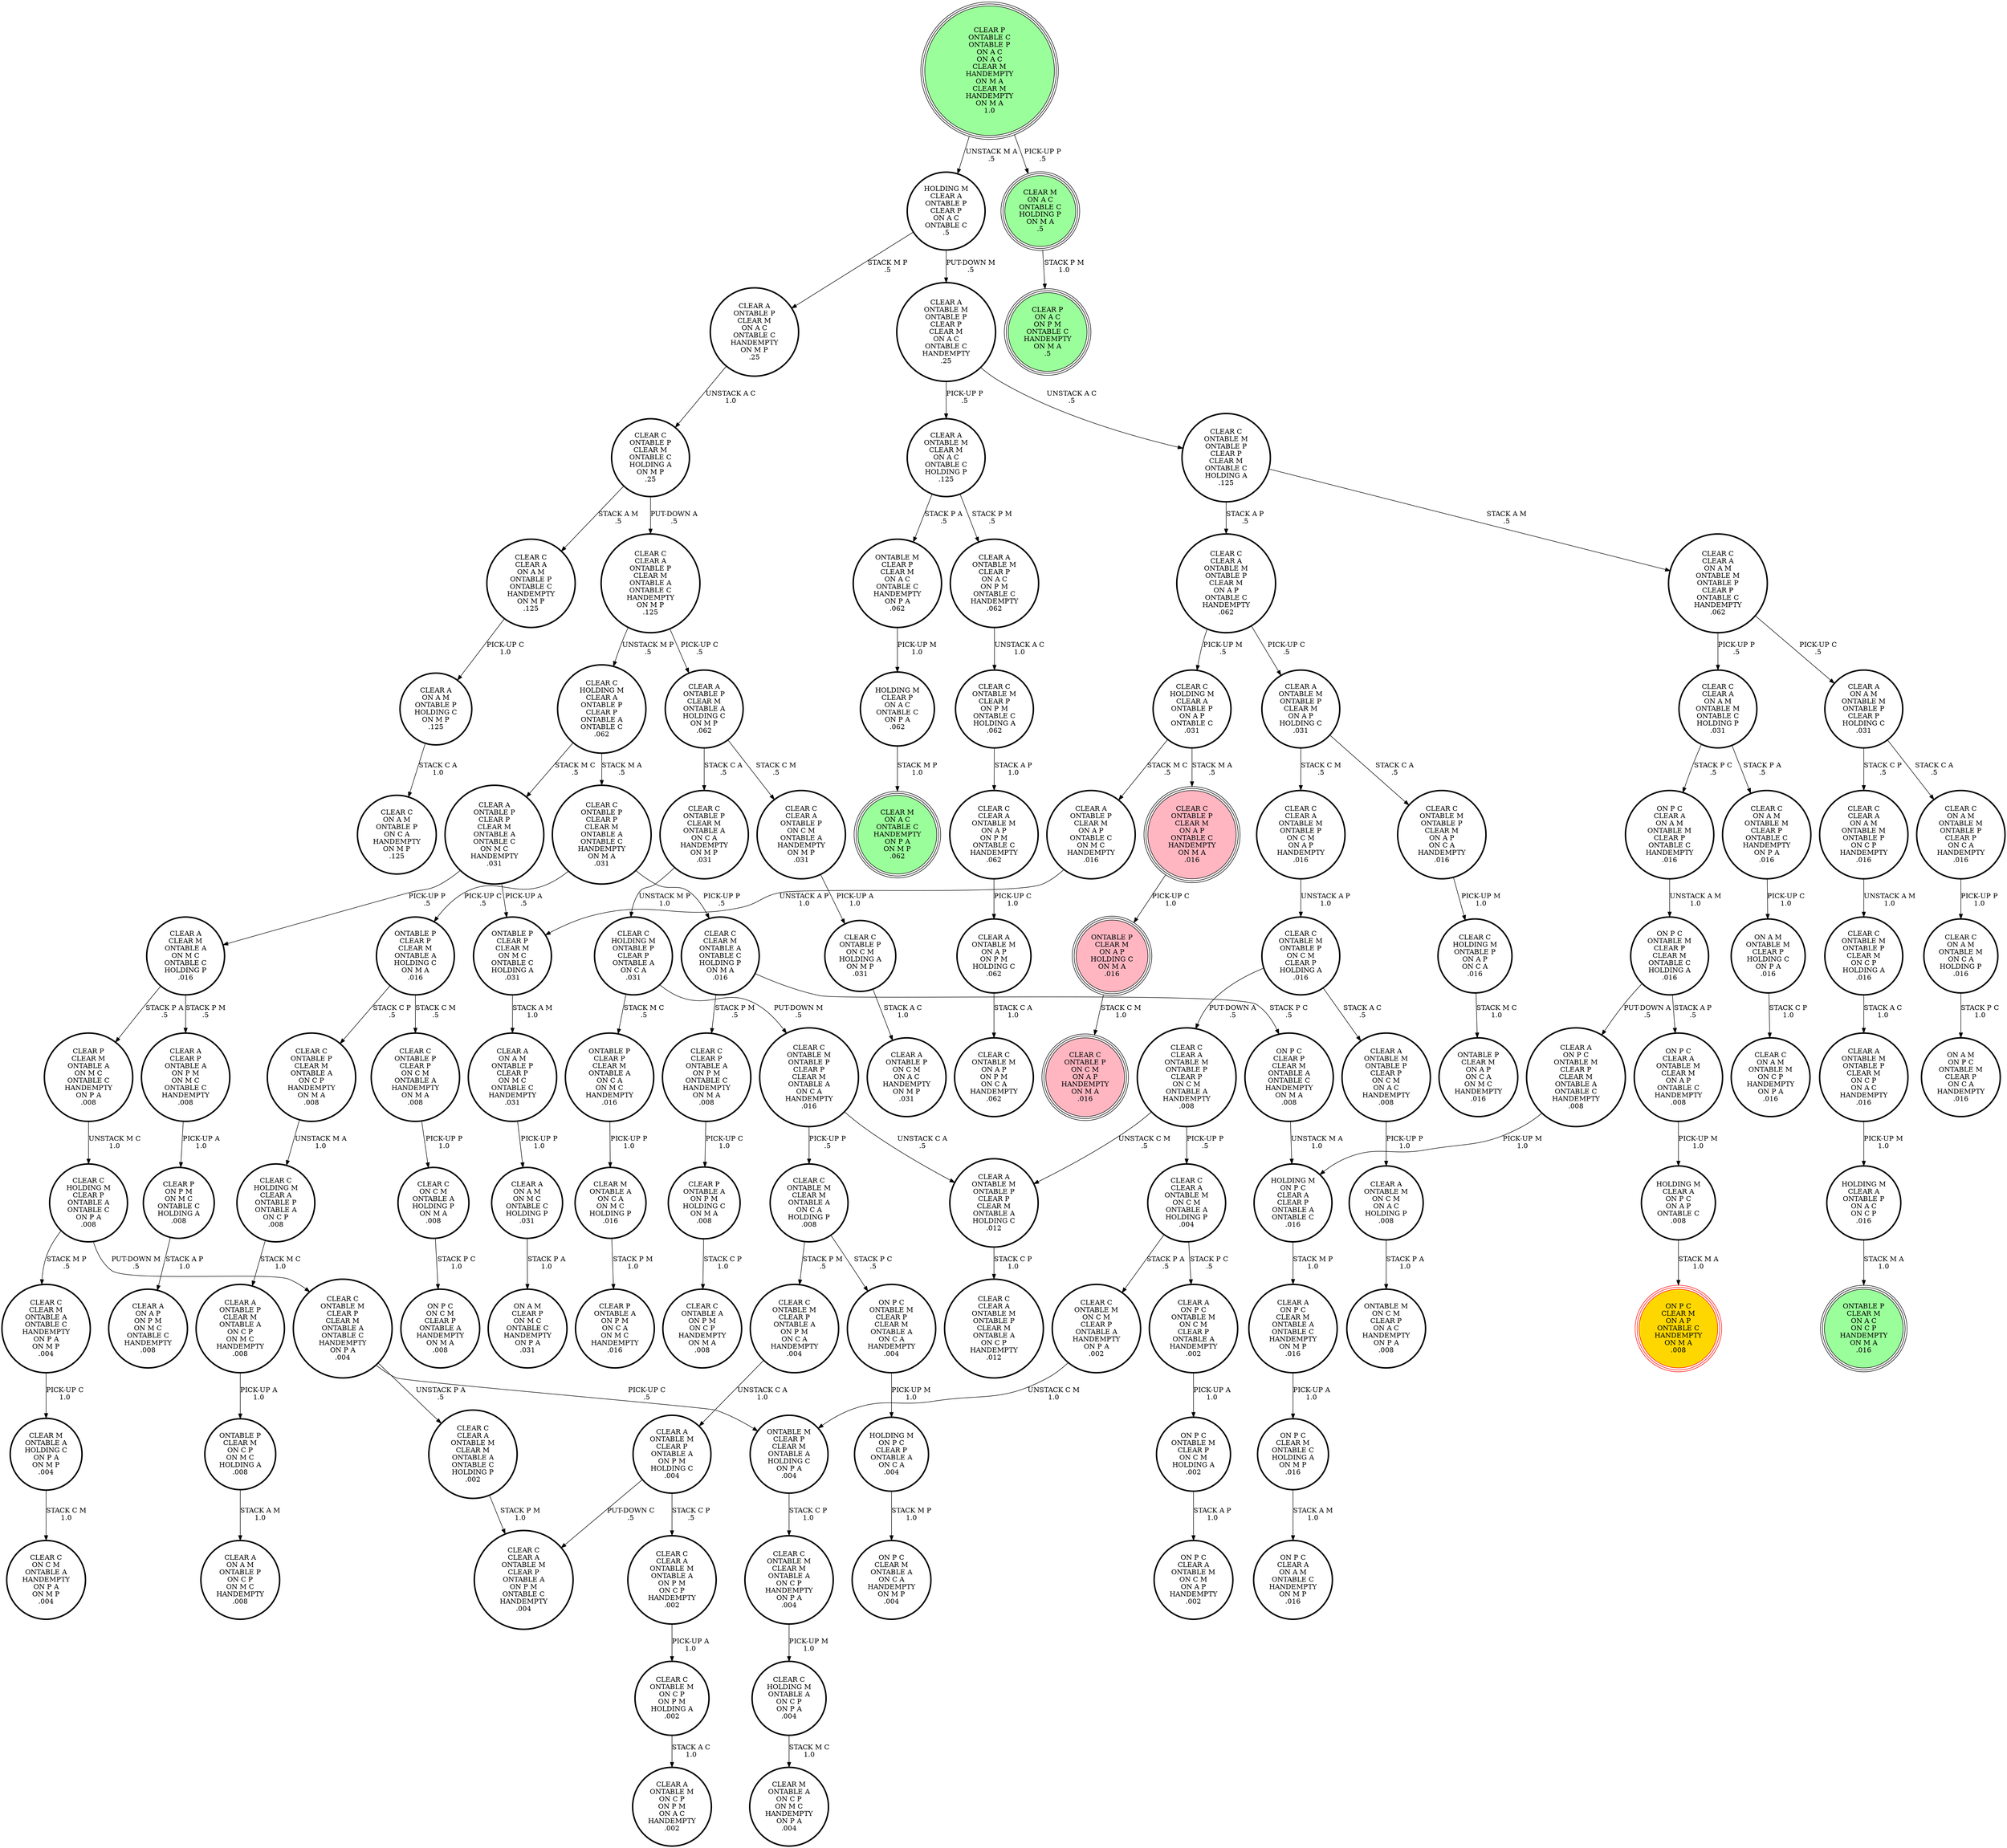 digraph {
"CLEAR C\nONTABLE M\nONTABLE P\nCLEAR P\nCLEAR M\nONTABLE C\nHOLDING A\n.125\n" -> "CLEAR C\nCLEAR A\nONTABLE M\nONTABLE P\nCLEAR M\nON A P\nONTABLE C\nHANDEMPTY\n.062\n"[label="STACK A P\n.5\n"];
"CLEAR C\nONTABLE M\nONTABLE P\nCLEAR P\nCLEAR M\nONTABLE C\nHOLDING A\n.125\n" -> "CLEAR C\nCLEAR A\nON A M\nONTABLE M\nONTABLE P\nCLEAR P\nONTABLE C\nHANDEMPTY\n.062\n"[label="STACK A M\n.5\n"];
"CLEAR C\nON A M\nONTABLE M\nCLEAR P\nONTABLE C\nHANDEMPTY\nON P A\n.016\n" -> "ON A M\nONTABLE M\nCLEAR P\nHOLDING C\nON P A\n.016\n"[label="PICK-UP C\n1.0\n"];
"CLEAR A\nONTABLE P\nCLEAR M\nONTABLE A\nHOLDING C\nON M P\n.062\n" -> "CLEAR C\nCLEAR A\nONTABLE P\nON C M\nONTABLE A\nHANDEMPTY\nON M P\n.031\n"[label="STACK C M\n.5\n"];
"CLEAR A\nONTABLE P\nCLEAR M\nONTABLE A\nHOLDING C\nON M P\n.062\n" -> "CLEAR C\nONTABLE P\nCLEAR M\nONTABLE A\nON C A\nHANDEMPTY\nON M P\n.031\n"[label="STACK C A\n.5\n"];
"CLEAR A\nON P C\nONTABLE M\nCLEAR P\nCLEAR M\nONTABLE A\nONTABLE C\nHANDEMPTY\n.008\n" -> "HOLDING M\nON P C\nCLEAR A\nCLEAR P\nONTABLE A\nONTABLE C\n.016\n"[label="PICK-UP M\n1.0\n"];
"CLEAR A\nON P C\nONTABLE M\nON C M\nCLEAR P\nONTABLE A\nHANDEMPTY\n.002\n" -> "ON P C\nONTABLE M\nCLEAR P\nON C M\nHOLDING A\n.002\n"[label="PICK-UP A\n1.0\n"];
"CLEAR C\nON A M\nONTABLE M\nON C A\nHOLDING P\n.016\n" -> "ON A M\nON P C\nONTABLE M\nCLEAR P\nON C A\nHANDEMPTY\n.016\n"[label="STACK P C\n1.0\n"];
"CLEAR C\nONTABLE M\nON C M\nCLEAR P\nONTABLE A\nHANDEMPTY\nON P A\n.002\n" -> "ONTABLE M\nCLEAR P\nCLEAR M\nONTABLE A\nHOLDING C\nON P A\n.004\n"[label="UNSTACK C M\n1.0\n"];
"CLEAR A\nONTABLE M\nONTABLE P\nCLEAR P\nCLEAR M\nON A C\nONTABLE C\nHANDEMPTY\n.25\n" -> "CLEAR C\nONTABLE M\nONTABLE P\nCLEAR P\nCLEAR M\nONTABLE C\nHOLDING A\n.125\n"[label="UNSTACK A C\n.5\n"];
"CLEAR A\nONTABLE M\nONTABLE P\nCLEAR P\nCLEAR M\nON A C\nONTABLE C\nHANDEMPTY\n.25\n" -> "CLEAR A\nONTABLE M\nCLEAR M\nON A C\nONTABLE C\nHOLDING P\n.125\n"[label="PICK-UP P\n.5\n"];
"ON A M\nONTABLE M\nCLEAR P\nHOLDING C\nON P A\n.016\n" -> "CLEAR C\nON A M\nONTABLE M\nON C P\nHANDEMPTY\nON P A\n.016\n"[label="STACK C P\n1.0\n"];
"CLEAR A\nON A M\nONTABLE P\nHOLDING C\nON M P\n.125\n" -> "CLEAR C\nON A M\nONTABLE P\nON C A\nHANDEMPTY\nON M P\n.125\n"[label="STACK C A\n1.0\n"];
"ONTABLE P\nCLEAR P\nCLEAR M\nON M C\nONTABLE C\nHOLDING A\n.031\n" -> "CLEAR A\nON A M\nONTABLE P\nCLEAR P\nON M C\nONTABLE C\nHANDEMPTY\n.031\n"[label="STACK A M\n1.0\n"];
"ON P C\nCLEAR A\nONTABLE M\nCLEAR M\nON A P\nONTABLE C\nHANDEMPTY\n.008\n" -> "HOLDING M\nCLEAR A\nON P C\nON A P\nONTABLE C\n.008\n"[label="PICK-UP M\n1.0\n"];
"ONTABLE P\nCLEAR P\nCLEAR M\nONTABLE A\nHOLDING C\nON M A\n.016\n" -> "CLEAR C\nONTABLE P\nCLEAR M\nONTABLE A\nON C P\nHANDEMPTY\nON M A\n.008\n"[label="STACK C P\n.5\n"];
"ONTABLE P\nCLEAR P\nCLEAR M\nONTABLE A\nHOLDING C\nON M A\n.016\n" -> "CLEAR C\nONTABLE P\nCLEAR P\nON C M\nONTABLE A\nHANDEMPTY\nON M A\n.008\n"[label="STACK C M\n.5\n"];
"CLEAR C\nONTABLE M\nCLEAR M\nONTABLE A\nON C A\nHOLDING P\n.008\n" -> "ON P C\nONTABLE M\nCLEAR P\nCLEAR M\nONTABLE A\nON C A\nHANDEMPTY\n.004\n"[label="STACK P C\n.5\n"];
"CLEAR C\nONTABLE M\nCLEAR M\nONTABLE A\nON C A\nHOLDING P\n.008\n" -> "CLEAR C\nONTABLE M\nCLEAR P\nONTABLE A\nON P M\nON C A\nHANDEMPTY\n.004\n"[label="STACK P M\n.5\n"];
"CLEAR C\nONTABLE M\nONTABLE P\nON C M\nCLEAR P\nHOLDING A\n.016\n" -> "CLEAR A\nONTABLE M\nONTABLE P\nCLEAR P\nON C M\nON A C\nHANDEMPTY\n.008\n"[label="STACK A C\n.5\n"];
"CLEAR C\nONTABLE M\nONTABLE P\nON C M\nCLEAR P\nHOLDING A\n.016\n" -> "CLEAR C\nCLEAR A\nONTABLE M\nONTABLE P\nCLEAR P\nON C M\nONTABLE A\nHANDEMPTY\n.008\n"[label="PUT-DOWN A\n.5\n"];
"ON P C\nONTABLE M\nCLEAR P\nCLEAR M\nONTABLE A\nON C A\nHANDEMPTY\n.004\n" -> "HOLDING M\nON P C\nCLEAR P\nONTABLE A\nON C A\n.004\n"[label="PICK-UP M\n1.0\n"];
"HOLDING M\nON P C\nCLEAR P\nONTABLE A\nON C A\n.004\n" -> "ON P C\nCLEAR M\nONTABLE A\nON C A\nHANDEMPTY\nON M P\n.004\n"[label="STACK M P\n1.0\n"];
"CLEAR C\nCLEAR M\nONTABLE A\nONTABLE C\nHOLDING P\nON M A\n.016\n" -> "ON P C\nCLEAR P\nCLEAR M\nONTABLE A\nONTABLE C\nHANDEMPTY\nON M A\n.008\n"[label="STACK P C\n.5\n"];
"CLEAR C\nCLEAR M\nONTABLE A\nONTABLE C\nHOLDING P\nON M A\n.016\n" -> "CLEAR C\nCLEAR P\nONTABLE A\nON P M\nONTABLE C\nHANDEMPTY\nON M A\n.008\n"[label="STACK P M\n.5\n"];
"CLEAR C\nCLEAR A\nON A M\nONTABLE M\nONTABLE P\nCLEAR P\nONTABLE C\nHANDEMPTY\n.062\n" -> "CLEAR A\nON A M\nONTABLE M\nONTABLE P\nCLEAR P\nHOLDING C\n.031\n"[label="PICK-UP C\n.5\n"];
"CLEAR C\nCLEAR A\nON A M\nONTABLE M\nONTABLE P\nCLEAR P\nONTABLE C\nHANDEMPTY\n.062\n" -> "CLEAR C\nCLEAR A\nON A M\nONTABLE M\nONTABLE C\nHOLDING P\n.031\n"[label="PICK-UP P\n.5\n"];
"CLEAR C\nHOLDING M\nCLEAR A\nONTABLE P\nON A P\nONTABLE C\n.031\n" -> "CLEAR A\nONTABLE P\nCLEAR M\nON A P\nONTABLE C\nON M C\nHANDEMPTY\n.016\n"[label="STACK M C\n.5\n"];
"CLEAR C\nHOLDING M\nCLEAR A\nONTABLE P\nON A P\nONTABLE C\n.031\n" -> "CLEAR C\nONTABLE P\nCLEAR M\nON A P\nONTABLE C\nHANDEMPTY\nON M A\n.016\n"[label="STACK M A\n.5\n"];
"CLEAR C\nONTABLE P\nCLEAR P\nON C M\nONTABLE A\nHANDEMPTY\nON M A\n.008\n" -> "CLEAR C\nON C M\nONTABLE A\nHOLDING P\nON M A\n.008\n"[label="PICK-UP P\n1.0\n"];
"CLEAR C\nHOLDING M\nCLEAR A\nONTABLE P\nONTABLE A\nON C P\n.008\n" -> "CLEAR A\nONTABLE P\nCLEAR M\nONTABLE A\nON C P\nON M C\nHANDEMPTY\n.008\n"[label="STACK M C\n1.0\n"];
"ONTABLE M\nCLEAR P\nCLEAR M\nONTABLE A\nHOLDING C\nON P A\n.004\n" -> "CLEAR C\nONTABLE M\nCLEAR M\nONTABLE A\nON C P\nHANDEMPTY\nON P A\n.004\n"[label="STACK C P\n1.0\n"];
"CLEAR C\nONTABLE M\nONTABLE P\nCLEAR M\nON C P\nHOLDING A\n.016\n" -> "CLEAR A\nONTABLE M\nONTABLE P\nCLEAR M\nON C P\nON A C\nHANDEMPTY\n.016\n"[label="STACK A C\n1.0\n"];
"ON P C\nCLEAR P\nCLEAR M\nONTABLE A\nONTABLE C\nHANDEMPTY\nON M A\n.008\n" -> "HOLDING M\nON P C\nCLEAR A\nCLEAR P\nONTABLE A\nONTABLE C\n.016\n"[label="UNSTACK M A\n1.0\n"];
"CLEAR C\nONTABLE P\nCLEAR M\nONTABLE C\nHOLDING A\nON M P\n.25\n" -> "CLEAR C\nCLEAR A\nON A M\nONTABLE P\nONTABLE C\nHANDEMPTY\nON M P\n.125\n"[label="STACK A M\n.5\n"];
"CLEAR C\nONTABLE P\nCLEAR M\nONTABLE C\nHOLDING A\nON M P\n.25\n" -> "CLEAR C\nCLEAR A\nONTABLE P\nCLEAR M\nONTABLE A\nONTABLE C\nHANDEMPTY\nON M P\n.125\n"[label="PUT-DOWN A\n.5\n"];
"CLEAR C\nCLEAR A\nONTABLE P\nCLEAR M\nONTABLE A\nONTABLE C\nHANDEMPTY\nON M P\n.125\n" -> "CLEAR A\nONTABLE P\nCLEAR M\nONTABLE A\nHOLDING C\nON M P\n.062\n"[label="PICK-UP C\n.5\n"];
"CLEAR C\nCLEAR A\nONTABLE P\nCLEAR M\nONTABLE A\nONTABLE C\nHANDEMPTY\nON M P\n.125\n" -> "CLEAR C\nHOLDING M\nCLEAR A\nONTABLE P\nCLEAR P\nONTABLE A\nONTABLE C\n.062\n"[label="UNSTACK M P\n.5\n"];
"CLEAR C\nONTABLE P\nON C M\nHOLDING A\nON M P\n.031\n" -> "CLEAR A\nONTABLE P\nON C M\nON A C\nHANDEMPTY\nON M P\n.031\n"[label="STACK A C\n1.0\n"];
"CLEAR A\nONTABLE M\nONTABLE P\nCLEAR M\nON C P\nON A C\nHANDEMPTY\n.016\n" -> "HOLDING M\nCLEAR A\nONTABLE P\nON A C\nON C P\n.016\n"[label="PICK-UP M\n1.0\n"];
"CLEAR C\nCLEAR A\nONTABLE M\nON A P\nON P M\nONTABLE C\nHANDEMPTY\n.062\n" -> "CLEAR A\nONTABLE M\nON A P\nON P M\nHOLDING C\n.062\n"[label="PICK-UP C\n1.0\n"];
"CLEAR P\nONTABLE C\nONTABLE P\nON A C\nON A C\nCLEAR M\nHANDEMPTY\nON M A\nCLEAR M\nHANDEMPTY\nON M A\n1.0\n" -> "HOLDING M\nCLEAR A\nONTABLE P\nCLEAR P\nON A C\nONTABLE C\n.5\n"[label="UNSTACK M A\n.5\n"];
"CLEAR P\nONTABLE C\nONTABLE P\nON A C\nON A C\nCLEAR M\nHANDEMPTY\nON M A\nCLEAR M\nHANDEMPTY\nON M A\n1.0\n" -> "CLEAR M\nON A C\nONTABLE C\nHOLDING P\nON M A\n.5\n"[label="PICK-UP P\n.5\n"];
"CLEAR A\nONTABLE M\nCLEAR P\nON A C\nON P M\nONTABLE C\nHANDEMPTY\n.062\n" -> "CLEAR C\nONTABLE M\nCLEAR P\nON P M\nONTABLE C\nHOLDING A\n.062\n"[label="UNSTACK A C\n1.0\n"];
"CLEAR C\nCLEAR A\nONTABLE P\nON C M\nONTABLE A\nHANDEMPTY\nON M P\n.031\n" -> "CLEAR C\nONTABLE P\nON C M\nHOLDING A\nON M P\n.031\n"[label="PICK-UP A\n1.0\n"];
"CLEAR C\nON C M\nONTABLE A\nHOLDING P\nON M A\n.008\n" -> "ON P C\nON C M\nCLEAR P\nONTABLE A\nHANDEMPTY\nON M A\n.008\n"[label="STACK P C\n1.0\n"];
"CLEAR C\nHOLDING M\nONTABLE A\nON C P\nON P A\n.004\n" -> "CLEAR M\nONTABLE A\nON C P\nON M C\nHANDEMPTY\nON P A\n.004\n"[label="STACK M C\n1.0\n"];
"CLEAR C\nONTABLE M\nCLEAR P\nONTABLE A\nON P M\nON C A\nHANDEMPTY\n.004\n" -> "CLEAR A\nONTABLE M\nCLEAR P\nONTABLE A\nON P M\nHOLDING C\n.004\n"[label="UNSTACK C A\n1.0\n"];
"CLEAR C\nCLEAR A\nON A M\nONTABLE M\nONTABLE C\nHOLDING P\n.031\n" -> "ON P C\nCLEAR A\nON A M\nONTABLE M\nCLEAR P\nONTABLE C\nHANDEMPTY\n.016\n"[label="STACK P C\n.5\n"];
"CLEAR C\nCLEAR A\nON A M\nONTABLE M\nONTABLE C\nHOLDING P\n.031\n" -> "CLEAR C\nON A M\nONTABLE M\nCLEAR P\nONTABLE C\nHANDEMPTY\nON P A\n.016\n"[label="STACK P A\n.5\n"];
"CLEAR C\nONTABLE P\nCLEAR M\nONTABLE A\nON C A\nHANDEMPTY\nON M P\n.031\n" -> "CLEAR C\nHOLDING M\nONTABLE P\nCLEAR P\nONTABLE A\nON C A\n.031\n"[label="UNSTACK M P\n1.0\n"];
"CLEAR A\nONTABLE M\nONTABLE P\nCLEAR P\nCLEAR M\nONTABLE A\nHOLDING C\n.012\n" -> "CLEAR C\nCLEAR A\nONTABLE M\nONTABLE P\nCLEAR M\nONTABLE A\nON C P\nHANDEMPTY\n.012\n"[label="STACK C P\n1.0\n"];
"CLEAR C\nCLEAR P\nONTABLE A\nON P M\nONTABLE C\nHANDEMPTY\nON M A\n.008\n" -> "CLEAR P\nONTABLE A\nON P M\nHOLDING C\nON M A\n.008\n"[label="PICK-UP C\n1.0\n"];
"CLEAR C\nHOLDING M\nCLEAR A\nONTABLE P\nCLEAR P\nONTABLE A\nONTABLE C\n.062\n" -> "CLEAR C\nONTABLE P\nCLEAR P\nCLEAR M\nONTABLE A\nONTABLE C\nHANDEMPTY\nON M A\n.031\n"[label="STACK M A\n.5\n"];
"CLEAR C\nHOLDING M\nCLEAR A\nONTABLE P\nCLEAR P\nONTABLE A\nONTABLE C\n.062\n" -> "CLEAR A\nONTABLE P\nCLEAR P\nCLEAR M\nONTABLE A\nONTABLE C\nON M C\nHANDEMPTY\n.031\n"[label="STACK M C\n.5\n"];
"CLEAR A\nONTABLE P\nCLEAR M\nONTABLE A\nON C P\nON M C\nHANDEMPTY\n.008\n" -> "ONTABLE P\nCLEAR M\nON C P\nON M C\nHOLDING A\n.008\n"[label="PICK-UP A\n1.0\n"];
"CLEAR M\nONTABLE A\nON C A\nON M C\nHOLDING P\n.016\n" -> "CLEAR P\nONTABLE A\nON P M\nON C A\nON M C\nHANDEMPTY\n.016\n"[label="STACK P M\n1.0\n"];
"CLEAR C\nCLEAR A\nONTABLE M\nONTABLE P\nCLEAR M\nON A P\nONTABLE C\nHANDEMPTY\n.062\n" -> "CLEAR A\nONTABLE M\nONTABLE P\nCLEAR M\nON A P\nHOLDING C\n.031\n"[label="PICK-UP C\n.5\n"];
"CLEAR C\nCLEAR A\nONTABLE M\nONTABLE P\nCLEAR M\nON A P\nONTABLE C\nHANDEMPTY\n.062\n" -> "CLEAR C\nHOLDING M\nCLEAR A\nONTABLE P\nON A P\nONTABLE C\n.031\n"[label="PICK-UP M\n.5\n"];
"CLEAR M\nON A C\nONTABLE C\nHOLDING P\nON M A\n.5\n" -> "CLEAR P\nON A C\nON P M\nONTABLE C\nHANDEMPTY\nON M A\n.5\n"[label="STACK P M\n1.0\n"];
"ON P C\nCLEAR A\nON A M\nONTABLE M\nCLEAR P\nONTABLE C\nHANDEMPTY\n.016\n" -> "ON P C\nONTABLE M\nCLEAR P\nCLEAR M\nONTABLE C\nHOLDING A\n.016\n"[label="UNSTACK A M\n1.0\n"];
"CLEAR P\nONTABLE A\nON P M\nHOLDING C\nON M A\n.008\n" -> "CLEAR C\nONTABLE A\nON P M\nON C P\nHANDEMPTY\nON M A\n.008\n"[label="STACK C P\n1.0\n"];
"CLEAR A\nON A M\nON M C\nONTABLE C\nHOLDING P\n.031\n" -> "ON A M\nCLEAR P\nON M C\nONTABLE C\nHANDEMPTY\nON P A\n.031\n"[label="STACK P A\n1.0\n"];
"CLEAR C\nONTABLE P\nCLEAR M\nONTABLE A\nON C P\nHANDEMPTY\nON M A\n.008\n" -> "CLEAR C\nHOLDING M\nCLEAR A\nONTABLE P\nONTABLE A\nON C P\n.008\n"[label="UNSTACK M A\n1.0\n"];
"CLEAR M\nONTABLE A\nHOLDING C\nON P A\nON M P\n.004\n" -> "CLEAR C\nON C M\nONTABLE A\nHANDEMPTY\nON P A\nON M P\n.004\n"[label="STACK C M\n1.0\n"];
"ONTABLE P\nCLEAR M\nON C P\nON M C\nHOLDING A\n.008\n" -> "CLEAR A\nON A M\nONTABLE P\nON C P\nON M C\nHANDEMPTY\n.008\n"[label="STACK A M\n1.0\n"];
"CLEAR C\nONTABLE M\nONTABLE P\nCLEAR P\nCLEAR M\nONTABLE A\nON C A\nHANDEMPTY\n.016\n" -> "CLEAR A\nONTABLE M\nONTABLE P\nCLEAR P\nCLEAR M\nONTABLE A\nHOLDING C\n.012\n"[label="UNSTACK C A\n.5\n"];
"CLEAR C\nONTABLE M\nONTABLE P\nCLEAR P\nCLEAR M\nONTABLE A\nON C A\nHANDEMPTY\n.016\n" -> "CLEAR C\nONTABLE M\nCLEAR M\nONTABLE A\nON C A\nHOLDING P\n.008\n"[label="PICK-UP P\n.5\n"];
"HOLDING M\nCLEAR A\nON P C\nON A P\nONTABLE C\n.008\n" -> "ON P C\nCLEAR M\nON A P\nONTABLE C\nHANDEMPTY\nON M A\n.008\n"[label="STACK M A\n1.0\n"];
"CLEAR C\nCLEAR A\nONTABLE M\nONTABLE A\nON P M\nON C P\nHANDEMPTY\n.002\n" -> "CLEAR C\nONTABLE M\nON C P\nON P M\nHOLDING A\n.002\n"[label="PICK-UP A\n1.0\n"];
"CLEAR A\nON A M\nONTABLE M\nONTABLE P\nCLEAR P\nHOLDING C\n.031\n" -> "CLEAR C\nON A M\nONTABLE M\nONTABLE P\nCLEAR P\nON C A\nHANDEMPTY\n.016\n"[label="STACK C A\n.5\n"];
"CLEAR A\nON A M\nONTABLE M\nONTABLE P\nCLEAR P\nHOLDING C\n.031\n" -> "CLEAR C\nCLEAR A\nON A M\nONTABLE M\nONTABLE P\nON C P\nHANDEMPTY\n.016\n"[label="STACK C P\n.5\n"];
"CLEAR C\nCLEAR M\nONTABLE A\nONTABLE C\nHANDEMPTY\nON P A\nON M P\n.004\n" -> "CLEAR M\nONTABLE A\nHOLDING C\nON P A\nON M P\n.004\n"[label="PICK-UP C\n1.0\n"];
"CLEAR C\nCLEAR A\nON A M\nONTABLE P\nONTABLE C\nHANDEMPTY\nON M P\n.125\n" -> "CLEAR A\nON A M\nONTABLE P\nHOLDING C\nON M P\n.125\n"[label="PICK-UP C\n1.0\n"];
"CLEAR A\nON A M\nONTABLE P\nCLEAR P\nON M C\nONTABLE C\nHANDEMPTY\n.031\n" -> "CLEAR A\nON A M\nON M C\nONTABLE C\nHOLDING P\n.031\n"[label="PICK-UP P\n1.0\n"];
"CLEAR C\nCLEAR A\nONTABLE M\nCLEAR M\nONTABLE A\nONTABLE C\nHOLDING P\n.002\n" -> "CLEAR C\nCLEAR A\nONTABLE M\nCLEAR P\nONTABLE A\nON P M\nONTABLE C\nHANDEMPTY\n.004\n"[label="STACK P M\n1.0\n"];
"ONTABLE M\nCLEAR P\nCLEAR M\nON A C\nONTABLE C\nHANDEMPTY\nON P A\n.062\n" -> "HOLDING M\nCLEAR P\nON A C\nONTABLE C\nON P A\n.062\n"[label="PICK-UP M\n1.0\n"];
"CLEAR C\nONTABLE M\nCLEAR M\nONTABLE A\nON C P\nHANDEMPTY\nON P A\n.004\n" -> "CLEAR C\nHOLDING M\nONTABLE A\nON C P\nON P A\n.004\n"[label="PICK-UP M\n1.0\n"];
"CLEAR C\nHOLDING M\nONTABLE P\nON A P\nON C A\n.016\n" -> "ONTABLE P\nCLEAR M\nON A P\nON C A\nON M C\nHANDEMPTY\n.016\n"[label="STACK M C\n1.0\n"];
"CLEAR A\nON P C\nCLEAR M\nONTABLE A\nONTABLE C\nHANDEMPTY\nON M P\n.016\n" -> "ON P C\nCLEAR M\nONTABLE C\nHOLDING A\nON M P\n.016\n"[label="PICK-UP A\n1.0\n"];
"CLEAR C\nCLEAR A\nON A M\nONTABLE M\nONTABLE P\nON C P\nHANDEMPTY\n.016\n" -> "CLEAR C\nONTABLE M\nONTABLE P\nCLEAR M\nON C P\nHOLDING A\n.016\n"[label="UNSTACK A M\n1.0\n"];
"CLEAR A\nONTABLE M\nONTABLE P\nCLEAR P\nON C M\nON A C\nHANDEMPTY\n.008\n" -> "CLEAR A\nONTABLE M\nON C M\nON A C\nHOLDING P\n.008\n"[label="PICK-UP P\n1.0\n"];
"CLEAR C\nONTABLE M\nONTABLE P\nCLEAR M\nON A P\nON C A\nHANDEMPTY\n.016\n" -> "CLEAR C\nHOLDING M\nONTABLE P\nON A P\nON C A\n.016\n"[label="PICK-UP M\n1.0\n"];
"CLEAR A\nONTABLE P\nCLEAR M\nON A P\nONTABLE C\nON M C\nHANDEMPTY\n.016\n" -> "ONTABLE P\nCLEAR P\nCLEAR M\nON M C\nONTABLE C\nHOLDING A\n.031\n"[label="UNSTACK A P\n1.0\n"];
"ON P C\nCLEAR M\nONTABLE C\nHOLDING A\nON M P\n.016\n" -> "ON P C\nCLEAR A\nON A M\nONTABLE C\nHANDEMPTY\nON M P\n.016\n"[label="STACK A M\n1.0\n"];
"CLEAR C\nCLEAR A\nONTABLE M\nONTABLE P\nCLEAR P\nON C M\nONTABLE A\nHANDEMPTY\n.008\n" -> "CLEAR A\nONTABLE M\nONTABLE P\nCLEAR P\nCLEAR M\nONTABLE A\nHOLDING C\n.012\n"[label="UNSTACK C M\n.5\n"];
"CLEAR C\nCLEAR A\nONTABLE M\nONTABLE P\nCLEAR P\nON C M\nONTABLE A\nHANDEMPTY\n.008\n" -> "CLEAR C\nCLEAR A\nONTABLE M\nON C M\nONTABLE A\nHOLDING P\n.004\n"[label="PICK-UP P\n.5\n"];
"CLEAR C\nCLEAR A\nONTABLE M\nON C M\nONTABLE A\nHOLDING P\n.004\n" -> "CLEAR C\nONTABLE M\nON C M\nCLEAR P\nONTABLE A\nHANDEMPTY\nON P A\n.002\n"[label="STACK P A\n.5\n"];
"CLEAR C\nCLEAR A\nONTABLE M\nON C M\nONTABLE A\nHOLDING P\n.004\n" -> "CLEAR A\nON P C\nONTABLE M\nON C M\nCLEAR P\nONTABLE A\nHANDEMPTY\n.002\n"[label="STACK P C\n.5\n"];
"CLEAR A\nONTABLE M\nON A P\nON P M\nHOLDING C\n.062\n" -> "CLEAR C\nONTABLE M\nON A P\nON P M\nON C A\nHANDEMPTY\n.062\n"[label="STACK C A\n1.0\n"];
"CLEAR A\nONTABLE M\nON C M\nON A C\nHOLDING P\n.008\n" -> "ONTABLE M\nON C M\nCLEAR P\nON A C\nHANDEMPTY\nON P A\n.008\n"[label="STACK P A\n1.0\n"];
"HOLDING M\nCLEAR P\nON A C\nONTABLE C\nON P A\n.062\n" -> "CLEAR M\nON A C\nONTABLE C\nHANDEMPTY\nON P A\nON M P\n.062\n"[label="STACK M P\n1.0\n"];
"CLEAR C\nONTABLE P\nCLEAR P\nCLEAR M\nONTABLE A\nONTABLE C\nHANDEMPTY\nON M A\n.031\n" -> "CLEAR C\nCLEAR M\nONTABLE A\nONTABLE C\nHOLDING P\nON M A\n.016\n"[label="PICK-UP P\n.5\n"];
"CLEAR C\nONTABLE P\nCLEAR P\nCLEAR M\nONTABLE A\nONTABLE C\nHANDEMPTY\nON M A\n.031\n" -> "ONTABLE P\nCLEAR P\nCLEAR M\nONTABLE A\nHOLDING C\nON M A\n.016\n"[label="PICK-UP C\n.5\n"];
"CLEAR C\nONTABLE P\nCLEAR M\nON A P\nONTABLE C\nHANDEMPTY\nON M A\n.016\n" -> "ONTABLE P\nCLEAR M\nON A P\nHOLDING C\nON M A\n.016\n"[label="PICK-UP C\n1.0\n"];
"CLEAR A\nONTABLE P\nCLEAR M\nON A C\nONTABLE C\nHANDEMPTY\nON M P\n.25\n" -> "CLEAR C\nONTABLE P\nCLEAR M\nONTABLE C\nHOLDING A\nON M P\n.25\n"[label="UNSTACK A C\n1.0\n"];
"CLEAR C\nONTABLE M\nON C P\nON P M\nHOLDING A\n.002\n" -> "CLEAR A\nONTABLE M\nON C P\nON P M\nON A C\nHANDEMPTY\n.002\n"[label="STACK A C\n1.0\n"];
"CLEAR C\nONTABLE M\nCLEAR P\nON P M\nONTABLE C\nHOLDING A\n.062\n" -> "CLEAR C\nCLEAR A\nONTABLE M\nON A P\nON P M\nONTABLE C\nHANDEMPTY\n.062\n"[label="STACK A P\n1.0\n"];
"ONTABLE P\nCLEAR M\nON A P\nHOLDING C\nON M A\n.016\n" -> "CLEAR C\nONTABLE P\nON C M\nON A P\nHANDEMPTY\nON M A\n.016\n"[label="STACK C M\n1.0\n"];
"HOLDING M\nCLEAR A\nONTABLE P\nCLEAR P\nON A C\nONTABLE C\n.5\n" -> "CLEAR A\nONTABLE P\nCLEAR M\nON A C\nONTABLE C\nHANDEMPTY\nON M P\n.25\n"[label="STACK M P\n.5\n"];
"HOLDING M\nCLEAR A\nONTABLE P\nCLEAR P\nON A C\nONTABLE C\n.5\n" -> "CLEAR A\nONTABLE M\nONTABLE P\nCLEAR P\nCLEAR M\nON A C\nONTABLE C\nHANDEMPTY\n.25\n"[label="PUT-DOWN M\n.5\n"];
"ONTABLE P\nCLEAR P\nCLEAR M\nONTABLE A\nON C A\nON M C\nHANDEMPTY\n.016\n" -> "CLEAR M\nONTABLE A\nON C A\nON M C\nHOLDING P\n.016\n"[label="PICK-UP P\n1.0\n"];
"CLEAR P\nCLEAR M\nONTABLE A\nON M C\nONTABLE C\nHANDEMPTY\nON P A\n.008\n" -> "CLEAR C\nHOLDING M\nCLEAR P\nONTABLE A\nONTABLE C\nON P A\n.008\n"[label="UNSTACK M C\n1.0\n"];
"CLEAR P\nON P M\nON M C\nONTABLE C\nHOLDING A\n.008\n" -> "CLEAR A\nON A P\nON P M\nON M C\nONTABLE C\nHANDEMPTY\n.008\n"[label="STACK A P\n1.0\n"];
"CLEAR C\nON A M\nONTABLE M\nONTABLE P\nCLEAR P\nON C A\nHANDEMPTY\n.016\n" -> "CLEAR C\nON A M\nONTABLE M\nON C A\nHOLDING P\n.016\n"[label="PICK-UP P\n1.0\n"];
"CLEAR C\nHOLDING M\nCLEAR P\nONTABLE A\nONTABLE C\nON P A\n.008\n" -> "CLEAR C\nONTABLE M\nCLEAR P\nCLEAR M\nONTABLE A\nONTABLE C\nHANDEMPTY\nON P A\n.004\n"[label="PUT-DOWN M\n.5\n"];
"CLEAR C\nHOLDING M\nCLEAR P\nONTABLE A\nONTABLE C\nON P A\n.008\n" -> "CLEAR C\nCLEAR M\nONTABLE A\nONTABLE C\nHANDEMPTY\nON P A\nON M P\n.004\n"[label="STACK M P\n.5\n"];
"ON P C\nONTABLE M\nCLEAR P\nON C M\nHOLDING A\n.002\n" -> "ON P C\nCLEAR A\nONTABLE M\nON C M\nON A P\nHANDEMPTY\n.002\n"[label="STACK A P\n1.0\n"];
"CLEAR A\nONTABLE P\nCLEAR P\nCLEAR M\nONTABLE A\nONTABLE C\nON M C\nHANDEMPTY\n.031\n" -> "ONTABLE P\nCLEAR P\nCLEAR M\nON M C\nONTABLE C\nHOLDING A\n.031\n"[label="PICK-UP A\n.5\n"];
"CLEAR A\nONTABLE P\nCLEAR P\nCLEAR M\nONTABLE A\nONTABLE C\nON M C\nHANDEMPTY\n.031\n" -> "CLEAR A\nCLEAR M\nONTABLE A\nON M C\nONTABLE C\nHOLDING P\n.016\n"[label="PICK-UP P\n.5\n"];
"CLEAR A\nONTABLE M\nONTABLE P\nCLEAR M\nON A P\nHOLDING C\n.031\n" -> "CLEAR C\nCLEAR A\nONTABLE M\nONTABLE P\nON C M\nON A P\nHANDEMPTY\n.016\n"[label="STACK C M\n.5\n"];
"CLEAR A\nONTABLE M\nONTABLE P\nCLEAR M\nON A P\nHOLDING C\n.031\n" -> "CLEAR C\nONTABLE M\nONTABLE P\nCLEAR M\nON A P\nON C A\nHANDEMPTY\n.016\n"[label="STACK C A\n.5\n"];
"CLEAR A\nCLEAR M\nONTABLE A\nON M C\nONTABLE C\nHOLDING P\n.016\n" -> "CLEAR A\nCLEAR P\nONTABLE A\nON P M\nON M C\nONTABLE C\nHANDEMPTY\n.008\n"[label="STACK P M\n.5\n"];
"CLEAR A\nCLEAR M\nONTABLE A\nON M C\nONTABLE C\nHOLDING P\n.016\n" -> "CLEAR P\nCLEAR M\nONTABLE A\nON M C\nONTABLE C\nHANDEMPTY\nON P A\n.008\n"[label="STACK P A\n.5\n"];
"CLEAR A\nONTABLE M\nCLEAR M\nON A C\nONTABLE C\nHOLDING P\n.125\n" -> "ONTABLE M\nCLEAR P\nCLEAR M\nON A C\nONTABLE C\nHANDEMPTY\nON P A\n.062\n"[label="STACK P A\n.5\n"];
"CLEAR A\nONTABLE M\nCLEAR M\nON A C\nONTABLE C\nHOLDING P\n.125\n" -> "CLEAR A\nONTABLE M\nCLEAR P\nON A C\nON P M\nONTABLE C\nHANDEMPTY\n.062\n"[label="STACK P M\n.5\n"];
"CLEAR C\nONTABLE M\nCLEAR P\nCLEAR M\nONTABLE A\nONTABLE C\nHANDEMPTY\nON P A\n.004\n" -> "ONTABLE M\nCLEAR P\nCLEAR M\nONTABLE A\nHOLDING C\nON P A\n.004\n"[label="PICK-UP C\n.5\n"];
"CLEAR C\nONTABLE M\nCLEAR P\nCLEAR M\nONTABLE A\nONTABLE C\nHANDEMPTY\nON P A\n.004\n" -> "CLEAR C\nCLEAR A\nONTABLE M\nCLEAR M\nONTABLE A\nONTABLE C\nHOLDING P\n.002\n"[label="UNSTACK P A\n.5\n"];
"CLEAR C\nCLEAR A\nONTABLE M\nONTABLE P\nON C M\nON A P\nHANDEMPTY\n.016\n" -> "CLEAR C\nONTABLE M\nONTABLE P\nON C M\nCLEAR P\nHOLDING A\n.016\n"[label="UNSTACK A P\n1.0\n"];
"HOLDING M\nON P C\nCLEAR A\nCLEAR P\nONTABLE A\nONTABLE C\n.016\n" -> "CLEAR A\nON P C\nCLEAR M\nONTABLE A\nONTABLE C\nHANDEMPTY\nON M P\n.016\n"[label="STACK M P\n1.0\n"];
"HOLDING M\nCLEAR A\nONTABLE P\nON A C\nON C P\n.016\n" -> "ONTABLE P\nCLEAR M\nON A C\nON C P\nHANDEMPTY\nON M A\n.016\n"[label="STACK M A\n1.0\n"];
"CLEAR C\nHOLDING M\nONTABLE P\nCLEAR P\nONTABLE A\nON C A\n.031\n" -> "CLEAR C\nONTABLE M\nONTABLE P\nCLEAR P\nCLEAR M\nONTABLE A\nON C A\nHANDEMPTY\n.016\n"[label="PUT-DOWN M\n.5\n"];
"CLEAR C\nHOLDING M\nONTABLE P\nCLEAR P\nONTABLE A\nON C A\n.031\n" -> "ONTABLE P\nCLEAR P\nCLEAR M\nONTABLE A\nON C A\nON M C\nHANDEMPTY\n.016\n"[label="STACK M C\n.5\n"];
"CLEAR A\nCLEAR P\nONTABLE A\nON P M\nON M C\nONTABLE C\nHANDEMPTY\n.008\n" -> "CLEAR P\nON P M\nON M C\nONTABLE C\nHOLDING A\n.008\n"[label="PICK-UP A\n1.0\n"];
"ON P C\nONTABLE M\nCLEAR P\nCLEAR M\nONTABLE C\nHOLDING A\n.016\n" -> "ON P C\nCLEAR A\nONTABLE M\nCLEAR M\nON A P\nONTABLE C\nHANDEMPTY\n.008\n"[label="STACK A P\n.5\n"];
"ON P C\nONTABLE M\nCLEAR P\nCLEAR M\nONTABLE C\nHOLDING A\n.016\n" -> "CLEAR A\nON P C\nONTABLE M\nCLEAR P\nCLEAR M\nONTABLE A\nONTABLE C\nHANDEMPTY\n.008\n"[label="PUT-DOWN A\n.5\n"];
"CLEAR A\nONTABLE M\nCLEAR P\nONTABLE A\nON P M\nHOLDING C\n.004\n" -> "CLEAR C\nCLEAR A\nONTABLE M\nCLEAR P\nONTABLE A\nON P M\nONTABLE C\nHANDEMPTY\n.004\n"[label="PUT-DOWN C\n.5\n"];
"CLEAR A\nONTABLE M\nCLEAR P\nONTABLE A\nON P M\nHOLDING C\n.004\n" -> "CLEAR C\nCLEAR A\nONTABLE M\nONTABLE A\nON P M\nON C P\nHANDEMPTY\n.002\n"[label="STACK C P\n.5\n"];
"ON A M\nON P C\nONTABLE M\nCLEAR P\nON C A\nHANDEMPTY\n.016\n" [shape=circle, penwidth=3];
"CLEAR A\nONTABLE P\nON C M\nON A C\nHANDEMPTY\nON M P\n.031\n" [shape=circle, penwidth=3];
"CLEAR C\nON A M\nONTABLE M\nON C P\nHANDEMPTY\nON P A\n.016\n" [shape=circle, penwidth=3];
"ON P C\nON C M\nCLEAR P\nONTABLE A\nHANDEMPTY\nON M A\n.008\n" [shape=circle, penwidth=3];
"CLEAR C\nON A M\nONTABLE P\nON C A\nHANDEMPTY\nON M P\n.125\n" [shape=circle, penwidth=3];
"ONTABLE P\nCLEAR M\nON A C\nON C P\nHANDEMPTY\nON M A\n.016\n" [shape=circle, style=filled, fillcolor=palegreen1, peripheries=3];
"CLEAR C\nONTABLE P\nON C M\nON A P\nHANDEMPTY\nON M A\n.016\n" [shape=circle, style=filled, fillcolor=lightpink, peripheries=3];
"CLEAR P\nON A C\nON P M\nONTABLE C\nHANDEMPTY\nON M A\n.5\n" [shape=circle, style=filled, fillcolor=palegreen1, peripheries=3];
"CLEAR P\nONTABLE A\nON P M\nON C A\nON M C\nHANDEMPTY\n.016\n" [shape=circle, penwidth=3];
"ONTABLE P\nCLEAR M\nON A P\nON C A\nON M C\nHANDEMPTY\n.016\n" [shape=circle, penwidth=3];
"CLEAR A\nONTABLE M\nON C P\nON P M\nON A C\nHANDEMPTY\n.002\n" [shape=circle, penwidth=3];
"CLEAR M\nONTABLE A\nON C P\nON M C\nHANDEMPTY\nON P A\n.004\n" [shape=circle, penwidth=3];
"ON A M\nCLEAR P\nON M C\nONTABLE C\nHANDEMPTY\nON P A\n.031\n" [shape=circle, penwidth=3];
"CLEAR C\nON C M\nONTABLE A\nHANDEMPTY\nON P A\nON M P\n.004\n" [shape=circle, penwidth=3];
"CLEAR A\nON A P\nON P M\nON M C\nONTABLE C\nHANDEMPTY\n.008\n" [shape=circle, penwidth=3];
"ON P C\nCLEAR M\nONTABLE A\nON C A\nHANDEMPTY\nON M P\n.004\n" [shape=circle, penwidth=3];
"ONTABLE M\nON C M\nCLEAR P\nON A C\nHANDEMPTY\nON P A\n.008\n" [shape=circle, penwidth=3];
"ON P C\nCLEAR A\nON A M\nONTABLE C\nHANDEMPTY\nON M P\n.016\n" [shape=circle, penwidth=3];
"CLEAR A\nON A M\nONTABLE P\nON C P\nON M C\nHANDEMPTY\n.008\n" [shape=circle, penwidth=3];
"CLEAR C\nCLEAR A\nONTABLE M\nONTABLE P\nCLEAR M\nONTABLE A\nON C P\nHANDEMPTY\n.012\n" [shape=circle, penwidth=3];
"CLEAR C\nONTABLE A\nON P M\nON C P\nHANDEMPTY\nON M A\n.008\n" [shape=circle, penwidth=3];
"ON P C\nCLEAR M\nON A P\nONTABLE C\nHANDEMPTY\nON M A\n.008\n" [shape=circle, style=filled color=red, fillcolor=gold, peripheries=3];
"CLEAR M\nON A C\nONTABLE C\nHANDEMPTY\nON P A\nON M P\n.062\n" [shape=circle, style=filled, fillcolor=palegreen1, peripheries=3];
"CLEAR C\nCLEAR A\nONTABLE M\nCLEAR P\nONTABLE A\nON P M\nONTABLE C\nHANDEMPTY\n.004\n" [shape=circle, penwidth=3];
"CLEAR C\nONTABLE M\nON A P\nON P M\nON C A\nHANDEMPTY\n.062\n" [shape=circle, penwidth=3];
"ON P C\nCLEAR A\nONTABLE M\nON C M\nON A P\nHANDEMPTY\n.002\n" [shape=circle, penwidth=3];
"ONTABLE M\nCLEAR P\nCLEAR M\nON A C\nONTABLE C\nHANDEMPTY\nON P A\n.062\n" [shape=circle, penwidth=3];
"CLEAR C\nCLEAR A\nON A M\nONTABLE M\nONTABLE P\nCLEAR P\nONTABLE C\nHANDEMPTY\n.062\n" [shape=circle, penwidth=3];
"ON A M\nON P C\nONTABLE M\nCLEAR P\nON C A\nHANDEMPTY\n.016\n" [shape=circle, penwidth=3];
"CLEAR C\nCLEAR A\nONTABLE M\nONTABLE P\nON C M\nON A P\nHANDEMPTY\n.016\n" [shape=circle, penwidth=3];
"CLEAR A\nONTABLE M\nCLEAR P\nON A C\nON P M\nONTABLE C\nHANDEMPTY\n.062\n" [shape=circle, penwidth=3];
"CLEAR A\nONTABLE P\nON C M\nON A C\nHANDEMPTY\nON M P\n.031\n" [shape=circle, penwidth=3];
"HOLDING M\nON P C\nCLEAR A\nCLEAR P\nONTABLE A\nONTABLE C\n.016\n" [shape=circle, penwidth=3];
"CLEAR C\nCLEAR M\nONTABLE A\nONTABLE C\nHANDEMPTY\nON P A\nON M P\n.004\n" [shape=circle, penwidth=3];
"CLEAR A\nONTABLE P\nCLEAR M\nONTABLE A\nON C P\nON M C\nHANDEMPTY\n.008\n" [shape=circle, penwidth=3];
"CLEAR C\nONTABLE M\nON C P\nON P M\nHOLDING A\n.002\n" [shape=circle, penwidth=3];
"CLEAR C\nCLEAR M\nONTABLE A\nONTABLE C\nHOLDING P\nON M A\n.016\n" [shape=circle, penwidth=3];
"CLEAR M\nON A C\nONTABLE C\nHOLDING P\nON M A\n.5\n" [shape=circle, style=filled, fillcolor=palegreen1, peripheries=3];
"HOLDING M\nON P C\nCLEAR P\nONTABLE A\nON C A\n.004\n" [shape=circle, penwidth=3];
"CLEAR A\nON A M\nONTABLE M\nONTABLE P\nCLEAR P\nHOLDING C\n.031\n" [shape=circle, penwidth=3];
"CLEAR C\nHOLDING M\nCLEAR A\nONTABLE P\nON A P\nONTABLE C\n.031\n" [shape=circle, penwidth=3];
"CLEAR P\nONTABLE A\nON P M\nHOLDING C\nON M A\n.008\n" [shape=circle, penwidth=3];
"CLEAR C\nON A M\nONTABLE M\nON C P\nHANDEMPTY\nON P A\n.016\n" [shape=circle, penwidth=3];
"CLEAR P\nON P M\nON M C\nONTABLE C\nHOLDING A\n.008\n" [shape=circle, penwidth=3];
"ON P C\nONTABLE M\nCLEAR P\nCLEAR M\nONTABLE C\nHOLDING A\n.016\n" [shape=circle, penwidth=3];
"CLEAR C\nCLEAR A\nON A M\nONTABLE P\nONTABLE C\nHANDEMPTY\nON M P\n.125\n" [shape=circle, penwidth=3];
"CLEAR A\nONTABLE P\nCLEAR P\nCLEAR M\nONTABLE A\nONTABLE C\nON M C\nHANDEMPTY\n.031\n" [shape=circle, penwidth=3];
"CLEAR C\nCLEAR A\nON A M\nONTABLE M\nONTABLE P\nON C P\nHANDEMPTY\n.016\n" [shape=circle, penwidth=3];
"CLEAR C\nONTABLE M\nONTABLE P\nCLEAR P\nCLEAR M\nONTABLE C\nHOLDING A\n.125\n" [shape=circle, penwidth=3];
"CLEAR A\nONTABLE P\nCLEAR M\nON A P\nONTABLE C\nON M C\nHANDEMPTY\n.016\n" [shape=circle, penwidth=3];
"HOLDING M\nCLEAR A\nON P C\nON A P\nONTABLE C\n.008\n" [shape=circle, penwidth=3];
"CLEAR A\nONTABLE P\nCLEAR M\nONTABLE A\nHOLDING C\nON M P\n.062\n" [shape=circle, penwidth=3];
"ON P C\nONTABLE M\nCLEAR P\nCLEAR M\nONTABLE A\nON C A\nHANDEMPTY\n.004\n" [shape=circle, penwidth=3];
"CLEAR A\nON A M\nONTABLE P\nCLEAR P\nON M C\nONTABLE C\nHANDEMPTY\n.031\n" [shape=circle, penwidth=3];
"CLEAR C\nHOLDING M\nONTABLE P\nON A P\nON C A\n.016\n" [shape=circle, penwidth=3];
"CLEAR A\nONTABLE M\nCLEAR P\nONTABLE A\nON P M\nHOLDING C\n.004\n" [shape=circle, penwidth=3];
"ON P C\nONTABLE M\nCLEAR P\nON C M\nHOLDING A\n.002\n" [shape=circle, penwidth=3];
"CLEAR A\nONTABLE M\nONTABLE P\nCLEAR P\nCLEAR M\nON A C\nONTABLE C\nHANDEMPTY\n.25\n" [shape=circle, penwidth=3];
"ON P C\nCLEAR M\nONTABLE C\nHOLDING A\nON M P\n.016\n" [shape=circle, penwidth=3];
"CLEAR C\nHOLDING M\nCLEAR P\nONTABLE A\nONTABLE C\nON P A\n.008\n" [shape=circle, penwidth=3];
"ON P C\nON C M\nCLEAR P\nONTABLE A\nHANDEMPTY\nON M A\n.008\n" [shape=circle, penwidth=3];
"CLEAR C\nON A M\nONTABLE P\nON C A\nHANDEMPTY\nON M P\n.125\n" [shape=circle, penwidth=3];
"ONTABLE P\nCLEAR M\nON A C\nON C P\nHANDEMPTY\nON M A\n.016\n" [shape=circle, style=filled, fillcolor=palegreen1, peripheries=3];
"CLEAR C\nONTABLE P\nCLEAR M\nONTABLE A\nON C A\nHANDEMPTY\nON M P\n.031\n" [shape=circle, penwidth=3];
"ONTABLE P\nCLEAR P\nCLEAR M\nONTABLE A\nHOLDING C\nON M A\n.016\n" [shape=circle, penwidth=3];
"ON P C\nCLEAR P\nCLEAR M\nONTABLE A\nONTABLE C\nHANDEMPTY\nON M A\n.008\n" [shape=circle, penwidth=3];
"CLEAR A\nONTABLE M\nCLEAR M\nON A C\nONTABLE C\nHOLDING P\n.125\n" [shape=circle, penwidth=3];
"CLEAR C\nHOLDING M\nCLEAR A\nONTABLE P\nONTABLE A\nON C P\n.008\n" [shape=circle, penwidth=3];
"CLEAR A\nONTABLE M\nONTABLE P\nCLEAR M\nON A P\nHOLDING C\n.031\n" [shape=circle, penwidth=3];
"ONTABLE M\nCLEAR P\nCLEAR M\nONTABLE A\nHOLDING C\nON P A\n.004\n" [shape=circle, penwidth=3];
"CLEAR A\nCLEAR M\nONTABLE A\nON M C\nONTABLE C\nHOLDING P\n.016\n" [shape=circle, penwidth=3];
"CLEAR C\nONTABLE M\nONTABLE P\nCLEAR M\nON A P\nON C A\nHANDEMPTY\n.016\n" [shape=circle, penwidth=3];
"CLEAR C\nONTABLE P\nCLEAR M\nON A P\nONTABLE C\nHANDEMPTY\nON M A\n.016\n" [shape=circle, style=filled, fillcolor=lightpink, peripheries=3];
"CLEAR C\nONTABLE M\nON C M\nCLEAR P\nONTABLE A\nHANDEMPTY\nON P A\n.002\n" [shape=circle, penwidth=3];
"ON P C\nCLEAR A\nON A M\nONTABLE M\nCLEAR P\nONTABLE C\nHANDEMPTY\n.016\n" [shape=circle, penwidth=3];
"CLEAR C\nONTABLE P\nON C M\nON A P\nHANDEMPTY\nON M A\n.016\n" [shape=circle, style=filled, fillcolor=lightpink, peripheries=3];
"CLEAR P\nON A C\nON P M\nONTABLE C\nHANDEMPTY\nON M A\n.5\n" [shape=circle, style=filled, fillcolor=palegreen1, peripheries=3];
"CLEAR P\nONTABLE A\nON P M\nON C A\nON M C\nHANDEMPTY\n.016\n" [shape=circle, penwidth=3];
"ONTABLE P\nCLEAR M\nON A P\nON C A\nON M C\nHANDEMPTY\n.016\n" [shape=circle, penwidth=3];
"CLEAR C\nCLEAR A\nONTABLE M\nCLEAR M\nONTABLE A\nONTABLE C\nHOLDING P\n.002\n" [shape=circle, penwidth=3];
"CLEAR C\nCLEAR A\nONTABLE M\nONTABLE P\nCLEAR P\nON C M\nONTABLE A\nHANDEMPTY\n.008\n" [shape=circle, penwidth=3];
"ONTABLE P\nCLEAR M\nON A P\nHOLDING C\nON M A\n.016\n" [shape=circle, style=filled, fillcolor=lightpink, peripheries=3];
"CLEAR A\nCLEAR P\nONTABLE A\nON P M\nON M C\nONTABLE C\nHANDEMPTY\n.008\n" [shape=circle, penwidth=3];
"CLEAR C\nONTABLE P\nCLEAR M\nONTABLE C\nHOLDING A\nON M P\n.25\n" [shape=circle, penwidth=3];
"CLEAR C\nONTABLE M\nONTABLE P\nCLEAR M\nON C P\nHOLDING A\n.016\n" [shape=circle, penwidth=3];
"CLEAR C\nON C M\nONTABLE A\nHOLDING P\nON M A\n.008\n" [shape=circle, penwidth=3];
"CLEAR A\nONTABLE M\nON C P\nON P M\nON A C\nHANDEMPTY\n.002\n" [shape=circle, penwidth=3];
"CLEAR A\nONTABLE M\nONTABLE P\nCLEAR P\nCLEAR M\nONTABLE A\nHOLDING C\n.012\n" [shape=circle, penwidth=3];
"CLEAR M\nONTABLE A\nON C P\nON M C\nHANDEMPTY\nON P A\n.004\n" [shape=circle, penwidth=3];
"CLEAR P\nCLEAR M\nONTABLE A\nON M C\nONTABLE C\nHANDEMPTY\nON P A\n.008\n" [shape=circle, penwidth=3];
"CLEAR C\nON A M\nONTABLE M\nONTABLE P\nCLEAR P\nON C A\nHANDEMPTY\n.016\n" [shape=circle, penwidth=3];
"CLEAR A\nONTABLE P\nCLEAR M\nON A C\nONTABLE C\nHANDEMPTY\nON M P\n.25\n" [shape=circle, penwidth=3];
"CLEAR A\nONTABLE M\nONTABLE P\nCLEAR M\nON C P\nON A C\nHANDEMPTY\n.016\n" [shape=circle, penwidth=3];
"ON A M\nCLEAR P\nON M C\nONTABLE C\nHANDEMPTY\nON P A\n.031\n" [shape=circle, penwidth=3];
"CLEAR C\nHOLDING M\nCLEAR A\nONTABLE P\nCLEAR P\nONTABLE A\nONTABLE C\n.062\n" [shape=circle, penwidth=3];
"HOLDING M\nCLEAR A\nONTABLE P\nON A C\nON C P\n.016\n" [shape=circle, penwidth=3];
"ONTABLE P\nCLEAR P\nCLEAR M\nON M C\nONTABLE C\nHOLDING A\n.031\n" [shape=circle, penwidth=3];
"CLEAR C\nON C M\nONTABLE A\nHANDEMPTY\nON P A\nON M P\n.004\n" [shape=circle, penwidth=3];
"CLEAR A\nON A P\nON P M\nON M C\nONTABLE C\nHANDEMPTY\n.008\n" [shape=circle, penwidth=3];
"CLEAR M\nONTABLE A\nHOLDING C\nON P A\nON M P\n.004\n" [shape=circle, penwidth=3];
"ON P C\nCLEAR M\nONTABLE A\nON C A\nHANDEMPTY\nON M P\n.004\n" [shape=circle, penwidth=3];
"CLEAR C\nON A M\nONTABLE M\nON C A\nHOLDING P\n.016\n" [shape=circle, penwidth=3];
"CLEAR C\nONTABLE P\nCLEAR M\nONTABLE A\nON C P\nHANDEMPTY\nON M A\n.008\n" [shape=circle, penwidth=3];
"CLEAR C\nONTABLE M\nCLEAR P\nON P M\nONTABLE C\nHOLDING A\n.062\n" [shape=circle, penwidth=3];
"CLEAR C\nCLEAR A\nONTABLE M\nONTABLE A\nON P M\nON C P\nHANDEMPTY\n.002\n" [shape=circle, penwidth=3];
"CLEAR C\nONTABLE M\nONTABLE P\nCLEAR P\nCLEAR M\nONTABLE A\nON C A\nHANDEMPTY\n.016\n" [shape=circle, penwidth=3];
"CLEAR C\nCLEAR P\nONTABLE A\nON P M\nONTABLE C\nHANDEMPTY\nON M A\n.008\n" [shape=circle, penwidth=3];
"CLEAR C\nHOLDING M\nONTABLE P\nCLEAR P\nONTABLE A\nON C A\n.031\n" [shape=circle, penwidth=3];
"CLEAR A\nON P C\nONTABLE M\nON C M\nCLEAR P\nONTABLE A\nHANDEMPTY\n.002\n" [shape=circle, penwidth=3];
"CLEAR C\nONTABLE P\nON C M\nHOLDING A\nON M P\n.031\n" [shape=circle, penwidth=3];
"CLEAR A\nON P C\nCLEAR M\nONTABLE A\nONTABLE C\nHANDEMPTY\nON M P\n.016\n" [shape=circle, penwidth=3];
"CLEAR C\nONTABLE P\nCLEAR P\nON C M\nONTABLE A\nHANDEMPTY\nON M A\n.008\n" [shape=circle, penwidth=3];
"CLEAR C\nCLEAR A\nON A M\nONTABLE M\nONTABLE C\nHOLDING P\n.031\n" [shape=circle, penwidth=3];
"CLEAR C\nONTABLE P\nCLEAR P\nCLEAR M\nONTABLE A\nONTABLE C\nHANDEMPTY\nON M A\n.031\n" [shape=circle, penwidth=3];
"CLEAR A\nONTABLE M\nON A P\nON P M\nHOLDING C\n.062\n" [shape=circle, penwidth=3];
"ONTABLE P\nCLEAR M\nON C P\nON M C\nHOLDING A\n.008\n" [shape=circle, penwidth=3];
"ONTABLE M\nON C M\nCLEAR P\nON A C\nHANDEMPTY\nON P A\n.008\n" [shape=circle, penwidth=3];
"CLEAR C\nCLEAR A\nONTABLE P\nON C M\nONTABLE A\nHANDEMPTY\nON M P\n.031\n" [shape=circle, penwidth=3];
"CLEAR C\nCLEAR A\nONTABLE M\nON A P\nON P M\nONTABLE C\nHANDEMPTY\n.062\n" [shape=circle, penwidth=3];
"ON P C\nCLEAR A\nON A M\nONTABLE C\nHANDEMPTY\nON M P\n.016\n" [shape=circle, penwidth=3];
"CLEAR A\nON A M\nON M C\nONTABLE C\nHOLDING P\n.031\n" [shape=circle, penwidth=3];
"CLEAR C\nCLEAR A\nONTABLE M\nONTABLE P\nCLEAR M\nON A P\nONTABLE C\nHANDEMPTY\n.062\n" [shape=circle, penwidth=3];
"CLEAR C\nCLEAR A\nONTABLE P\nCLEAR M\nONTABLE A\nONTABLE C\nHANDEMPTY\nON M P\n.125\n" [shape=circle, penwidth=3];
"CLEAR A\nON A M\nONTABLE P\nON C P\nON M C\nHANDEMPTY\n.008\n" [shape=circle, penwidth=3];
"CLEAR C\nCLEAR A\nONTABLE M\nONTABLE P\nCLEAR M\nONTABLE A\nON C P\nHANDEMPTY\n.012\n" [shape=circle, penwidth=3];
"CLEAR A\nON A M\nONTABLE P\nHOLDING C\nON M P\n.125\n" [shape=circle, penwidth=3];
"CLEAR A\nONTABLE M\nONTABLE P\nCLEAR P\nON C M\nON A C\nHANDEMPTY\n.008\n" [shape=circle, penwidth=3];
"CLEAR C\nONTABLE A\nON P M\nON C P\nHANDEMPTY\nON M A\n.008\n" [shape=circle, penwidth=3];
"CLEAR C\nONTABLE M\nCLEAR P\nCLEAR M\nONTABLE A\nONTABLE C\nHANDEMPTY\nON P A\n.004\n" [shape=circle, penwidth=3];
"ON P C\nCLEAR M\nON A P\nONTABLE C\nHANDEMPTY\nON M A\n.008\n" [shape=circle, style=filled color=red, fillcolor=gold, peripheries=3];
"HOLDING M\nCLEAR A\nONTABLE P\nCLEAR P\nON A C\nONTABLE C\n.5\n" [shape=circle, penwidth=3];
"CLEAR M\nONTABLE A\nON C A\nON M C\nHOLDING P\n.016\n" [shape=circle, penwidth=3];
"HOLDING M\nCLEAR P\nON A C\nONTABLE C\nON P A\n.062\n" [shape=circle, penwidth=3];
"CLEAR M\nON A C\nONTABLE C\nHANDEMPTY\nON P A\nON M P\n.062\n" [shape=circle, style=filled, fillcolor=palegreen1, peripheries=3];
"CLEAR A\nON P C\nONTABLE M\nCLEAR P\nCLEAR M\nONTABLE A\nONTABLE C\nHANDEMPTY\n.008\n" [shape=circle, penwidth=3];
"CLEAR C\nON A M\nONTABLE M\nCLEAR P\nONTABLE C\nHANDEMPTY\nON P A\n.016\n" [shape=circle, penwidth=3];
"CLEAR C\nCLEAR A\nONTABLE M\nCLEAR P\nONTABLE A\nON P M\nONTABLE C\nHANDEMPTY\n.004\n" [shape=circle, penwidth=3];
"CLEAR C\nONTABLE M\nCLEAR P\nONTABLE A\nON P M\nON C A\nHANDEMPTY\n.004\n" [shape=circle, penwidth=3];
"CLEAR C\nCLEAR A\nONTABLE M\nON C M\nONTABLE A\nHOLDING P\n.004\n" [shape=circle, penwidth=3];
"ON P C\nCLEAR A\nONTABLE M\nCLEAR M\nON A P\nONTABLE C\nHANDEMPTY\n.008\n" [shape=circle, penwidth=3];
"CLEAR C\nONTABLE M\nCLEAR M\nONTABLE A\nON C A\nHOLDING P\n.008\n" [shape=circle, penwidth=3];
"ONTABLE P\nCLEAR P\nCLEAR M\nONTABLE A\nON C A\nON M C\nHANDEMPTY\n.016\n" [shape=circle, penwidth=3];
"CLEAR C\nONTABLE M\nON A P\nON P M\nON C A\nHANDEMPTY\n.062\n" [shape=circle, penwidth=3];
"ON P C\nCLEAR A\nONTABLE M\nON C M\nON A P\nHANDEMPTY\n.002\n" [shape=circle, penwidth=3];
"CLEAR P\nONTABLE C\nONTABLE P\nON A C\nON A C\nCLEAR M\nHANDEMPTY\nON M A\nCLEAR M\nHANDEMPTY\nON M A\n1.0\n" [shape=circle, style=filled, fillcolor=palegreen1, peripheries=3];
"CLEAR C\nHOLDING M\nONTABLE A\nON C P\nON P A\n.004\n" [shape=circle, penwidth=3];
"CLEAR A\nONTABLE M\nON C M\nON A C\nHOLDING P\n.008\n" [shape=circle, penwidth=3];
"ON A M\nONTABLE M\nCLEAR P\nHOLDING C\nON P A\n.016\n" [shape=circle, penwidth=3];
"CLEAR C\nONTABLE M\nCLEAR M\nONTABLE A\nON C P\nHANDEMPTY\nON P A\n.004\n" [shape=circle, penwidth=3];
"CLEAR C\nONTABLE M\nONTABLE P\nON C M\nCLEAR P\nHOLDING A\n.016\n" [shape=circle, penwidth=3];
}

